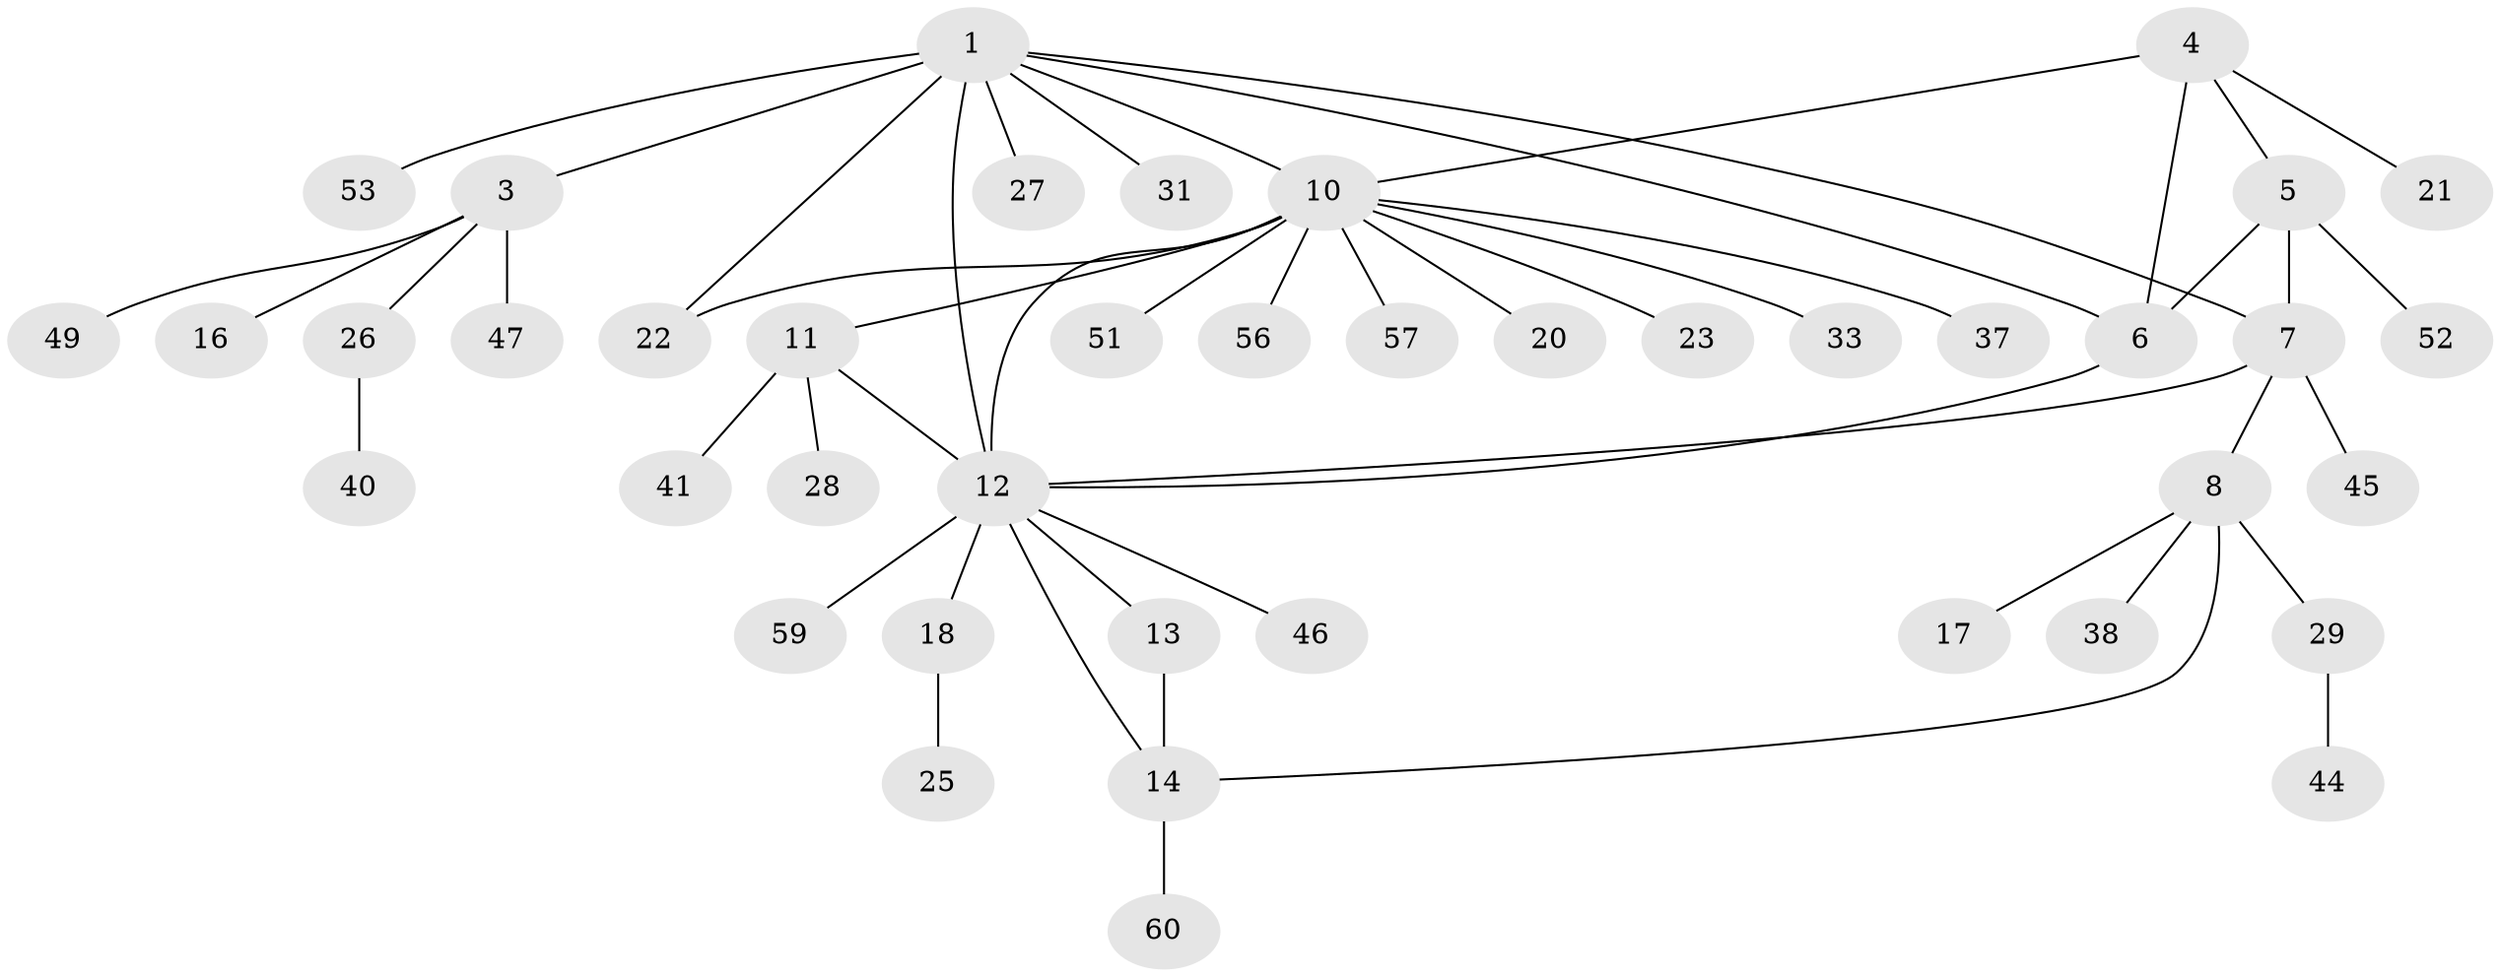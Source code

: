 // original degree distribution, {7: 0.05, 5: 0.08333333333333333, 4: 0.05, 3: 0.1, 12: 0.016666666666666666, 9: 0.016666666666666666, 1: 0.5833333333333334, 2: 0.1}
// Generated by graph-tools (version 1.1) at 2025/42/03/06/25 10:42:10]
// undirected, 42 vertices, 51 edges
graph export_dot {
graph [start="1"]
  node [color=gray90,style=filled];
  1 [super="+2"];
  3 [super="+43"];
  4 [super="+19"];
  5 [super="+50"];
  6;
  7 [super="+9"];
  8 [super="+54"];
  10 [super="+24"];
  11 [super="+30"];
  12 [super="+15"];
  13 [super="+48"];
  14 [super="+42"];
  16;
  17;
  18 [super="+35"];
  20 [super="+36"];
  21;
  22;
  23;
  25;
  26 [super="+32"];
  27;
  28;
  29 [super="+34"];
  31 [super="+39"];
  33;
  37;
  38 [super="+55"];
  40;
  41;
  44;
  45;
  46;
  47;
  49;
  51;
  52 [super="+58"];
  53;
  56;
  57;
  59;
  60;
  1 -- 3 [weight=2];
  1 -- 22;
  1 -- 27;
  1 -- 31;
  1 -- 53;
  1 -- 12;
  1 -- 6;
  1 -- 10;
  1 -- 7;
  3 -- 16;
  3 -- 26;
  3 -- 47;
  3 -- 49;
  4 -- 5;
  4 -- 6;
  4 -- 10;
  4 -- 21;
  5 -- 6;
  5 -- 7;
  5 -- 52;
  6 -- 12;
  7 -- 8 [weight=2];
  7 -- 12;
  7 -- 45;
  8 -- 14;
  8 -- 17;
  8 -- 29;
  8 -- 38;
  10 -- 11;
  10 -- 12 [weight=2];
  10 -- 20;
  10 -- 22;
  10 -- 23;
  10 -- 33;
  10 -- 37;
  10 -- 51;
  10 -- 56;
  10 -- 57;
  11 -- 12;
  11 -- 28;
  11 -- 41;
  12 -- 13;
  12 -- 14;
  12 -- 46;
  12 -- 18;
  12 -- 59;
  13 -- 14;
  14 -- 60;
  18 -- 25;
  26 -- 40;
  29 -- 44;
}
